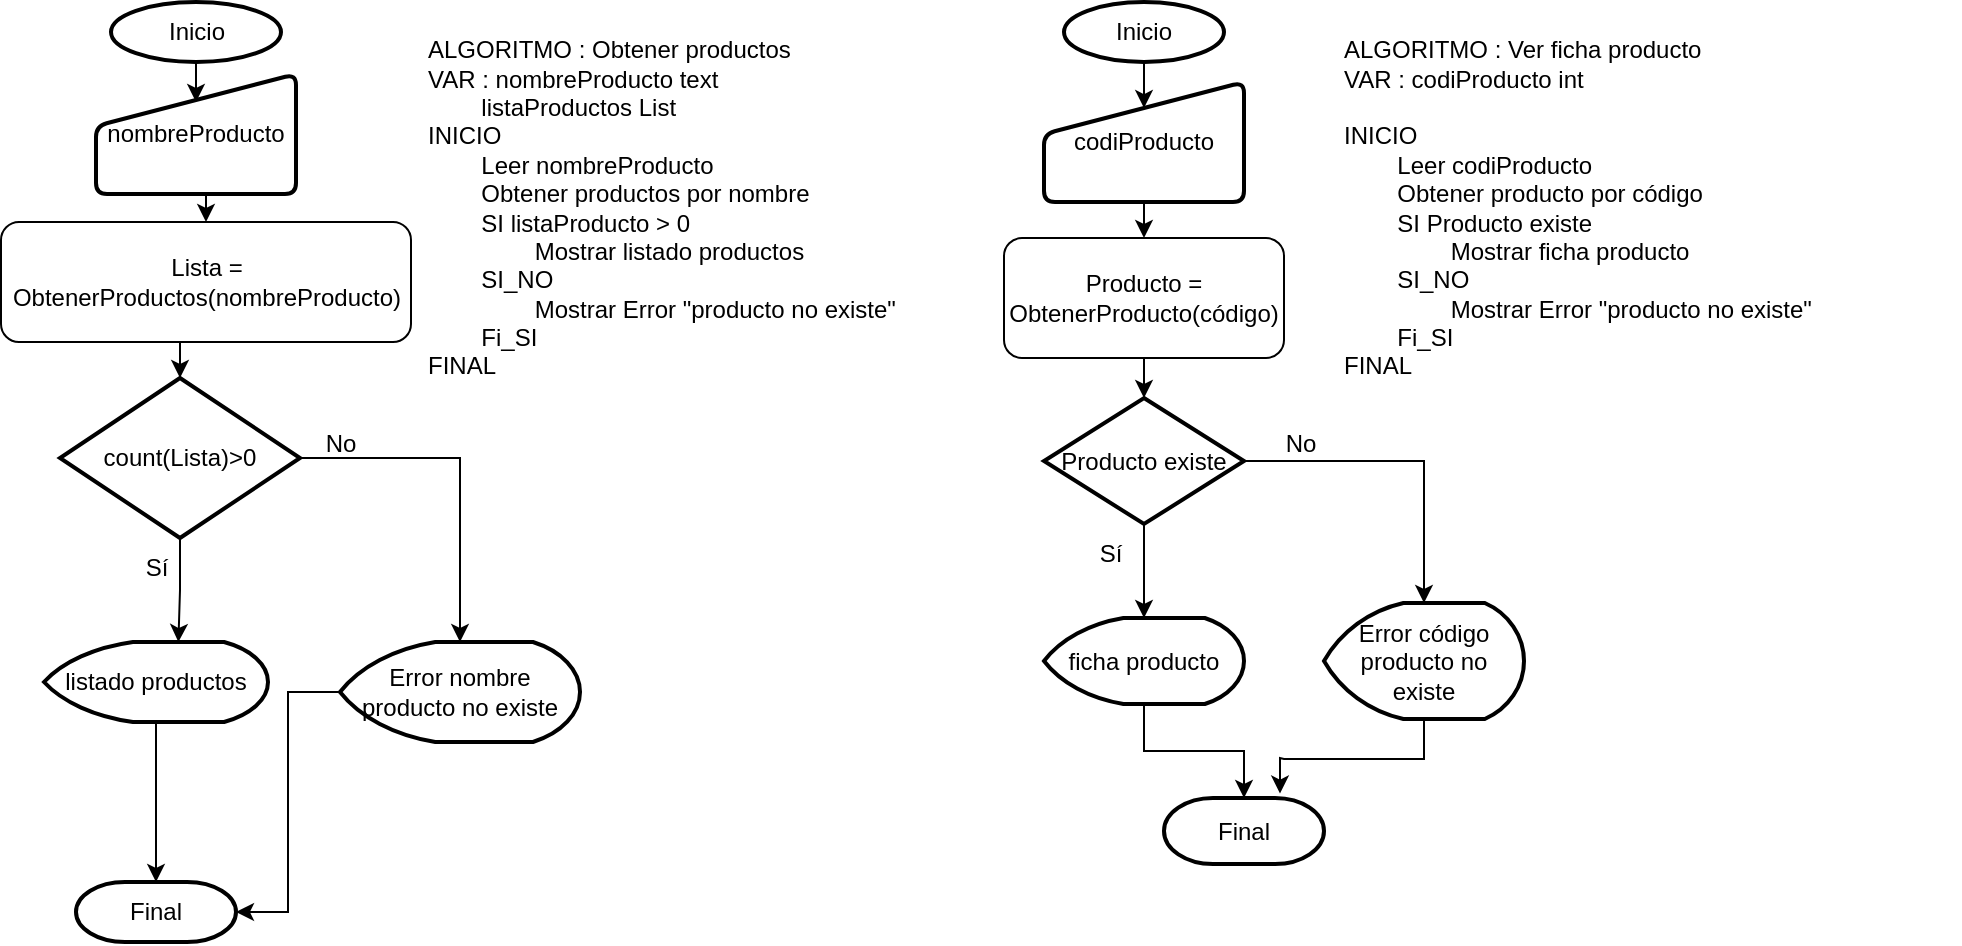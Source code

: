<mxfile version="21.6.1" type="device">
  <diagram name="Página-1" id="RbE1fFGUUZFhYVq1PgTr">
    <mxGraphModel dx="1100" dy="516" grid="1" gridSize="10" guides="1" tooltips="1" connect="1" arrows="1" fold="1" page="1" pageScale="1" pageWidth="1169" pageHeight="827" math="0" shadow="0">
      <root>
        <mxCell id="0" />
        <mxCell id="1" parent="0" />
        <mxCell id="Gu8bCL1LvPXQ9eSbxBB7-23" style="edgeStyle=orthogonalEdgeStyle;rounded=0;orthogonalLoop=1;jettySize=auto;html=1;exitX=0.5;exitY=1;exitDx=0;exitDy=0;exitPerimeter=0;entryX=0.5;entryY=0.217;entryDx=0;entryDy=0;entryPerimeter=0;" parent="1" source="Gu8bCL1LvPXQ9eSbxBB7-1" target="Gu8bCL1LvPXQ9eSbxBB7-6" edge="1">
          <mxGeometry relative="1" as="geometry" />
        </mxCell>
        <mxCell id="Gu8bCL1LvPXQ9eSbxBB7-1" value="Inicio" style="strokeWidth=2;html=1;shape=mxgraph.flowchart.start_1;whiteSpace=wrap;" parent="1" vertex="1">
          <mxGeometry x="532" y="10" width="80" height="30" as="geometry" />
        </mxCell>
        <mxCell id="Gu8bCL1LvPXQ9eSbxBB7-15" style="edgeStyle=orthogonalEdgeStyle;rounded=0;orthogonalLoop=1;jettySize=auto;html=1;exitX=0.5;exitY=1;exitDx=0;exitDy=0;exitPerimeter=0;entryX=0.5;entryY=0.233;entryDx=0;entryDy=0;entryPerimeter=0;" parent="1" source="Gu8bCL1LvPXQ9eSbxBB7-2" target="Gu8bCL1LvPXQ9eSbxBB7-7" edge="1">
          <mxGeometry relative="1" as="geometry" />
        </mxCell>
        <mxCell id="Gu8bCL1LvPXQ9eSbxBB7-2" value="Inicio" style="strokeWidth=2;html=1;shape=mxgraph.flowchart.start_1;whiteSpace=wrap;" parent="1" vertex="1">
          <mxGeometry x="55.5" y="10" width="85" height="30" as="geometry" />
        </mxCell>
        <mxCell id="Gu8bCL1LvPXQ9eSbxBB7-3" value="Final" style="strokeWidth=2;html=1;shape=mxgraph.flowchart.terminator;whiteSpace=wrap;" parent="1" vertex="1">
          <mxGeometry x="38" y="450" width="80" height="30" as="geometry" />
        </mxCell>
        <mxCell id="Gu8bCL1LvPXQ9eSbxBB7-4" value="Final" style="strokeWidth=2;html=1;shape=mxgraph.flowchart.terminator;whiteSpace=wrap;" parent="1" vertex="1">
          <mxGeometry x="582" y="408" width="80" height="33" as="geometry" />
        </mxCell>
        <mxCell id="w-7sWzEUeP2SRpNRebtO-2" style="edgeStyle=orthogonalEdgeStyle;rounded=0;orthogonalLoop=1;jettySize=auto;html=1;exitX=0.5;exitY=1;exitDx=0;exitDy=0;entryX=0.5;entryY=0;entryDx=0;entryDy=0;" parent="1" source="Gu8bCL1LvPXQ9eSbxBB7-6" target="w-7sWzEUeP2SRpNRebtO-1" edge="1">
          <mxGeometry relative="1" as="geometry" />
        </mxCell>
        <mxCell id="Gu8bCL1LvPXQ9eSbxBB7-6" value="codiProducto" style="html=1;strokeWidth=2;shape=manualInput;whiteSpace=wrap;rounded=1;size=26;arcSize=11;" parent="1" vertex="1">
          <mxGeometry x="522" y="50" width="100" height="60" as="geometry" />
        </mxCell>
        <mxCell id="bQBsLXoNnKNxeVmwTAop-2" style="edgeStyle=orthogonalEdgeStyle;rounded=0;orthogonalLoop=1;jettySize=auto;html=1;exitX=0.5;exitY=1;exitDx=0;exitDy=0;entryX=0.5;entryY=0;entryDx=0;entryDy=0;" parent="1" source="Gu8bCL1LvPXQ9eSbxBB7-7" target="bQBsLXoNnKNxeVmwTAop-1" edge="1">
          <mxGeometry relative="1" as="geometry" />
        </mxCell>
        <mxCell id="Gu8bCL1LvPXQ9eSbxBB7-7" value="nombreProducto" style="html=1;strokeWidth=2;shape=manualInput;whiteSpace=wrap;rounded=1;size=26;arcSize=11;" parent="1" vertex="1">
          <mxGeometry x="48" y="46" width="100" height="60" as="geometry" />
        </mxCell>
        <mxCell id="Gu8bCL1LvPXQ9eSbxBB7-13" style="edgeStyle=orthogonalEdgeStyle;rounded=0;orthogonalLoop=1;jettySize=auto;html=1;entryX=0.6;entryY=0;entryDx=0;entryDy=0;entryPerimeter=0;" parent="1" source="Gu8bCL1LvPXQ9eSbxBB7-8" target="Gu8bCL1LvPXQ9eSbxBB7-12" edge="1">
          <mxGeometry relative="1" as="geometry" />
        </mxCell>
        <mxCell id="Gu8bCL1LvPXQ9eSbxBB7-19" style="edgeStyle=orthogonalEdgeStyle;rounded=0;orthogonalLoop=1;jettySize=auto;html=1;exitX=1;exitY=0.5;exitDx=0;exitDy=0;exitPerimeter=0;entryX=0.5;entryY=0;entryDx=0;entryDy=0;entryPerimeter=0;" parent="1" source="Gu8bCL1LvPXQ9eSbxBB7-8" target="Gu8bCL1LvPXQ9eSbxBB7-11" edge="1">
          <mxGeometry relative="1" as="geometry" />
        </mxCell>
        <mxCell id="Gu8bCL1LvPXQ9eSbxBB7-8" value="count(Lista)&amp;gt;0" style="strokeWidth=2;html=1;shape=mxgraph.flowchart.decision;whiteSpace=wrap;" parent="1" vertex="1">
          <mxGeometry x="30" y="198" width="120" height="80" as="geometry" />
        </mxCell>
        <mxCell id="Gu8bCL1LvPXQ9eSbxBB7-25" style="edgeStyle=orthogonalEdgeStyle;rounded=0;orthogonalLoop=1;jettySize=auto;html=1;exitX=0.5;exitY=1;exitDx=0;exitDy=0;exitPerimeter=0;entryX=0.5;entryY=0;entryDx=0;entryDy=0;entryPerimeter=0;" parent="1" source="Gu8bCL1LvPXQ9eSbxBB7-9" target="Gu8bCL1LvPXQ9eSbxBB7-10" edge="1">
          <mxGeometry relative="1" as="geometry" />
        </mxCell>
        <mxCell id="Gu8bCL1LvPXQ9eSbxBB7-28" style="edgeStyle=orthogonalEdgeStyle;rounded=0;orthogonalLoop=1;jettySize=auto;html=1;exitX=1;exitY=0.5;exitDx=0;exitDy=0;exitPerimeter=0;entryX=0.5;entryY=0;entryDx=0;entryDy=0;entryPerimeter=0;" parent="1" source="Gu8bCL1LvPXQ9eSbxBB7-9" target="Gu8bCL1LvPXQ9eSbxBB7-27" edge="1">
          <mxGeometry relative="1" as="geometry" />
        </mxCell>
        <mxCell id="Gu8bCL1LvPXQ9eSbxBB7-9" value="Producto existe" style="strokeWidth=2;html=1;shape=mxgraph.flowchart.decision;whiteSpace=wrap;" parent="1" vertex="1">
          <mxGeometry x="522" y="208" width="100" height="63" as="geometry" />
        </mxCell>
        <mxCell id="Gu8bCL1LvPXQ9eSbxBB7-30" style="edgeStyle=orthogonalEdgeStyle;rounded=0;orthogonalLoop=1;jettySize=auto;html=1;entryX=0.5;entryY=0;entryDx=0;entryDy=0;entryPerimeter=0;" parent="1" source="Gu8bCL1LvPXQ9eSbxBB7-10" target="Gu8bCL1LvPXQ9eSbxBB7-4" edge="1">
          <mxGeometry relative="1" as="geometry" />
        </mxCell>
        <mxCell id="Gu8bCL1LvPXQ9eSbxBB7-10" value="ficha producto" style="strokeWidth=2;html=1;shape=mxgraph.flowchart.display;whiteSpace=wrap;" parent="1" vertex="1">
          <mxGeometry x="522" y="318" width="100" height="43" as="geometry" />
        </mxCell>
        <mxCell id="Gu8bCL1LvPXQ9eSbxBB7-36" style="edgeStyle=orthogonalEdgeStyle;rounded=0;orthogonalLoop=1;jettySize=auto;html=1;entryX=1;entryY=0.5;entryDx=0;entryDy=0;entryPerimeter=0;" parent="1" source="Gu8bCL1LvPXQ9eSbxBB7-11" target="Gu8bCL1LvPXQ9eSbxBB7-3" edge="1">
          <mxGeometry relative="1" as="geometry" />
        </mxCell>
        <mxCell id="Gu8bCL1LvPXQ9eSbxBB7-11" value="Error nombre producto no existe" style="strokeWidth=2;html=1;shape=mxgraph.flowchart.display;whiteSpace=wrap;" parent="1" vertex="1">
          <mxGeometry x="170" y="330" width="120" height="50" as="geometry" />
        </mxCell>
        <mxCell id="Gu8bCL1LvPXQ9eSbxBB7-16" style="edgeStyle=orthogonalEdgeStyle;rounded=0;orthogonalLoop=1;jettySize=auto;html=1;exitX=0.5;exitY=1;exitDx=0;exitDy=0;exitPerimeter=0;entryX=0.5;entryY=0;entryDx=0;entryDy=0;entryPerimeter=0;" parent="1" source="Gu8bCL1LvPXQ9eSbxBB7-12" target="Gu8bCL1LvPXQ9eSbxBB7-3" edge="1">
          <mxGeometry relative="1" as="geometry" />
        </mxCell>
        <mxCell id="Gu8bCL1LvPXQ9eSbxBB7-12" value="listado productos" style="strokeWidth=2;html=1;shape=mxgraph.flowchart.display;whiteSpace=wrap;" parent="1" vertex="1">
          <mxGeometry x="22" y="330" width="112" height="40" as="geometry" />
        </mxCell>
        <mxCell id="Gu8bCL1LvPXQ9eSbxBB7-17" value="Sí" style="text;html=1;align=center;verticalAlign=middle;resizable=0;points=[];autosize=1;strokeColor=none;fillColor=none;" parent="1" vertex="1">
          <mxGeometry x="63" y="278" width="30" height="30" as="geometry" />
        </mxCell>
        <mxCell id="Gu8bCL1LvPXQ9eSbxBB7-20" value="No" style="text;html=1;align=center;verticalAlign=middle;resizable=0;points=[];autosize=1;strokeColor=none;fillColor=none;" parent="1" vertex="1">
          <mxGeometry x="150" y="216" width="40" height="30" as="geometry" />
        </mxCell>
        <mxCell id="Gu8bCL1LvPXQ9eSbxBB7-31" style="edgeStyle=orthogonalEdgeStyle;rounded=0;orthogonalLoop=1;jettySize=auto;html=1;entryX=0.725;entryY=-0.067;entryDx=0;entryDy=0;entryPerimeter=0;" parent="1" source="Gu8bCL1LvPXQ9eSbxBB7-27" target="Gu8bCL1LvPXQ9eSbxBB7-4" edge="1">
          <mxGeometry relative="1" as="geometry" />
        </mxCell>
        <mxCell id="Gu8bCL1LvPXQ9eSbxBB7-27" value="Error código producto no existe" style="strokeWidth=2;html=1;shape=mxgraph.flowchart.display;whiteSpace=wrap;" parent="1" vertex="1">
          <mxGeometry x="662" y="310.5" width="100" height="58" as="geometry" />
        </mxCell>
        <mxCell id="Gu8bCL1LvPXQ9eSbxBB7-32" value="Sí" style="text;html=1;align=center;verticalAlign=middle;resizable=0;points=[];autosize=1;strokeColor=none;fillColor=none;" parent="1" vertex="1">
          <mxGeometry x="540" y="271" width="30" height="30" as="geometry" />
        </mxCell>
        <mxCell id="Gu8bCL1LvPXQ9eSbxBB7-33" value="No" style="text;html=1;align=center;verticalAlign=middle;resizable=0;points=[];autosize=1;strokeColor=none;fillColor=none;" parent="1" vertex="1">
          <mxGeometry x="630" y="216" width="40" height="30" as="geometry" />
        </mxCell>
        <mxCell id="Gu8bCL1LvPXQ9eSbxBB7-34" value="ALGORITMO : Obtener productos&lt;br&gt;VAR : nombreProducto text&lt;br&gt;&lt;span style=&quot;white-space: pre;&quot;&gt;&#x9;&lt;/span&gt;listaProductos List&lt;br&gt;INICIO&lt;br&gt;&lt;span style=&quot;white-space: pre;&quot;&gt;&#x9;&lt;/span&gt;Leer nombreProducto&lt;br&gt;&lt;span style=&quot;white-space: pre;&quot;&gt;&#x9;&lt;/span&gt;Obtener productos por nombre&lt;br&gt;&lt;span style=&quot;white-space: pre;&quot;&gt;&#x9;&lt;/span&gt;SI listaProducto &amp;gt; 0&lt;br&gt;&lt;span style=&quot;&quot;&gt;&lt;span style=&quot;&quot;&gt;&amp;nbsp;&amp;nbsp;&amp;nbsp;&amp;nbsp;&lt;/span&gt;&lt;span style=&quot;&quot;&gt;&lt;span style=&quot;&quot;&gt;&amp;nbsp;&amp;nbsp;&amp;nbsp;&amp;nbsp;&lt;span style=&quot;white-space: pre;&quot;&gt;&#x9;&lt;/span&gt;&lt;/span&gt;&lt;/span&gt;&lt;/span&gt;Mostrar listado productos&lt;br&gt;&lt;span style=&quot;white-space: pre;&quot;&gt;&#x9;&lt;/span&gt;SI_NO &lt;br&gt;&lt;span style=&quot;&quot;&gt;&lt;span style=&quot;&quot;&gt;&amp;nbsp;&amp;nbsp;&amp;nbsp;&amp;nbsp;&lt;/span&gt;&lt;span style=&quot;&quot;&gt;&lt;span style=&quot;&quot;&gt;&amp;nbsp;&amp;nbsp;&amp;nbsp;&amp;nbsp;&lt;span style=&quot;white-space: pre;&quot;&gt;&#x9;&lt;/span&gt;Mostrar Error &quot;producto no existe&quot;&lt;/span&gt;&lt;/span&gt;&lt;/span&gt;&lt;br&gt;&lt;span style=&quot;white-space: pre;&quot;&gt;&#x9;&lt;/span&gt;Fi_SI&lt;br&gt;FINAL" style="text;html=1;strokeColor=none;fillColor=none;align=left;verticalAlign=middle;whiteSpace=wrap;rounded=0;" parent="1" vertex="1">
          <mxGeometry x="212" y="28" width="310" height="170" as="geometry" />
        </mxCell>
        <mxCell id="Gu8bCL1LvPXQ9eSbxBB7-35" value="ALGORITMO : Ver ficha producto&lt;br&gt;VAR : codiProducto int&lt;br&gt;&lt;br&gt;INICIO&lt;br&gt;&lt;span style=&quot;white-space: pre;&quot;&gt;&#x9;&lt;/span&gt;Leer codiProducto&lt;br&gt;&lt;span style=&quot;white-space: pre;&quot;&gt;&#x9;&lt;/span&gt;Obtener producto por código&lt;br&gt;&lt;span style=&quot;white-space: pre;&quot;&gt;&#x9;&lt;/span&gt;SI Producto existe&lt;br&gt;&lt;span style=&quot;&quot;&gt;&lt;span style=&quot;&quot;&gt;&amp;nbsp;&amp;nbsp;&amp;nbsp;&amp;nbsp;&lt;/span&gt;&lt;span style=&quot;&quot;&gt;&lt;span style=&quot;&quot;&gt;&amp;nbsp;&amp;nbsp;&amp;nbsp;&amp;nbsp;&lt;span style=&quot;white-space: pre;&quot;&gt;&#x9;&lt;/span&gt;&lt;/span&gt;&lt;/span&gt;&lt;/span&gt;Mostrar ficha producto&lt;br&gt;&lt;span style=&quot;white-space: pre;&quot;&gt;&#x9;&lt;/span&gt;SI_NO &lt;br&gt;&lt;span style=&quot;&quot;&gt;&lt;span style=&quot;&quot;&gt;&amp;nbsp;&amp;nbsp;&amp;nbsp;&amp;nbsp;&lt;/span&gt;&lt;span style=&quot;&quot;&gt;&lt;span style=&quot;&quot;&gt;&amp;nbsp;&amp;nbsp;&amp;nbsp;&amp;nbsp;&lt;span style=&quot;white-space: pre;&quot;&gt;&#x9;&lt;/span&gt;Mostrar Error &quot;producto no existe&quot;&lt;/span&gt;&lt;/span&gt;&lt;/span&gt;&lt;br&gt;&lt;span style=&quot;white-space: pre;&quot;&gt;&#x9;&lt;/span&gt;Fi_SI&lt;br&gt;FINAL" style="text;html=1;strokeColor=none;fillColor=none;align=left;verticalAlign=middle;whiteSpace=wrap;rounded=0;" parent="1" vertex="1">
          <mxGeometry x="670" y="28" width="310" height="170" as="geometry" />
        </mxCell>
        <mxCell id="bQBsLXoNnKNxeVmwTAop-3" style="edgeStyle=orthogonalEdgeStyle;rounded=0;orthogonalLoop=1;jettySize=auto;html=1;exitX=0.5;exitY=1;exitDx=0;exitDy=0;entryX=0.5;entryY=0;entryDx=0;entryDy=0;entryPerimeter=0;" parent="1" source="bQBsLXoNnKNxeVmwTAop-1" target="Gu8bCL1LvPXQ9eSbxBB7-8" edge="1">
          <mxGeometry relative="1" as="geometry" />
        </mxCell>
        <mxCell id="bQBsLXoNnKNxeVmwTAop-1" value="Lista = ObtenerProductos(nombreProducto)" style="rounded=1;whiteSpace=wrap;html=1;" parent="1" vertex="1">
          <mxGeometry x="0.5" y="120" width="205" height="60" as="geometry" />
        </mxCell>
        <mxCell id="w-7sWzEUeP2SRpNRebtO-3" style="edgeStyle=orthogonalEdgeStyle;rounded=0;orthogonalLoop=1;jettySize=auto;html=1;exitX=0.5;exitY=1;exitDx=0;exitDy=0;entryX=0.5;entryY=0;entryDx=0;entryDy=0;entryPerimeter=0;" parent="1" source="w-7sWzEUeP2SRpNRebtO-1" target="Gu8bCL1LvPXQ9eSbxBB7-9" edge="1">
          <mxGeometry relative="1" as="geometry" />
        </mxCell>
        <mxCell id="w-7sWzEUeP2SRpNRebtO-1" value="Producto = ObtenerProducto(código)" style="rounded=1;whiteSpace=wrap;html=1;" parent="1" vertex="1">
          <mxGeometry x="502" y="128" width="140" height="60" as="geometry" />
        </mxCell>
      </root>
    </mxGraphModel>
  </diagram>
</mxfile>
